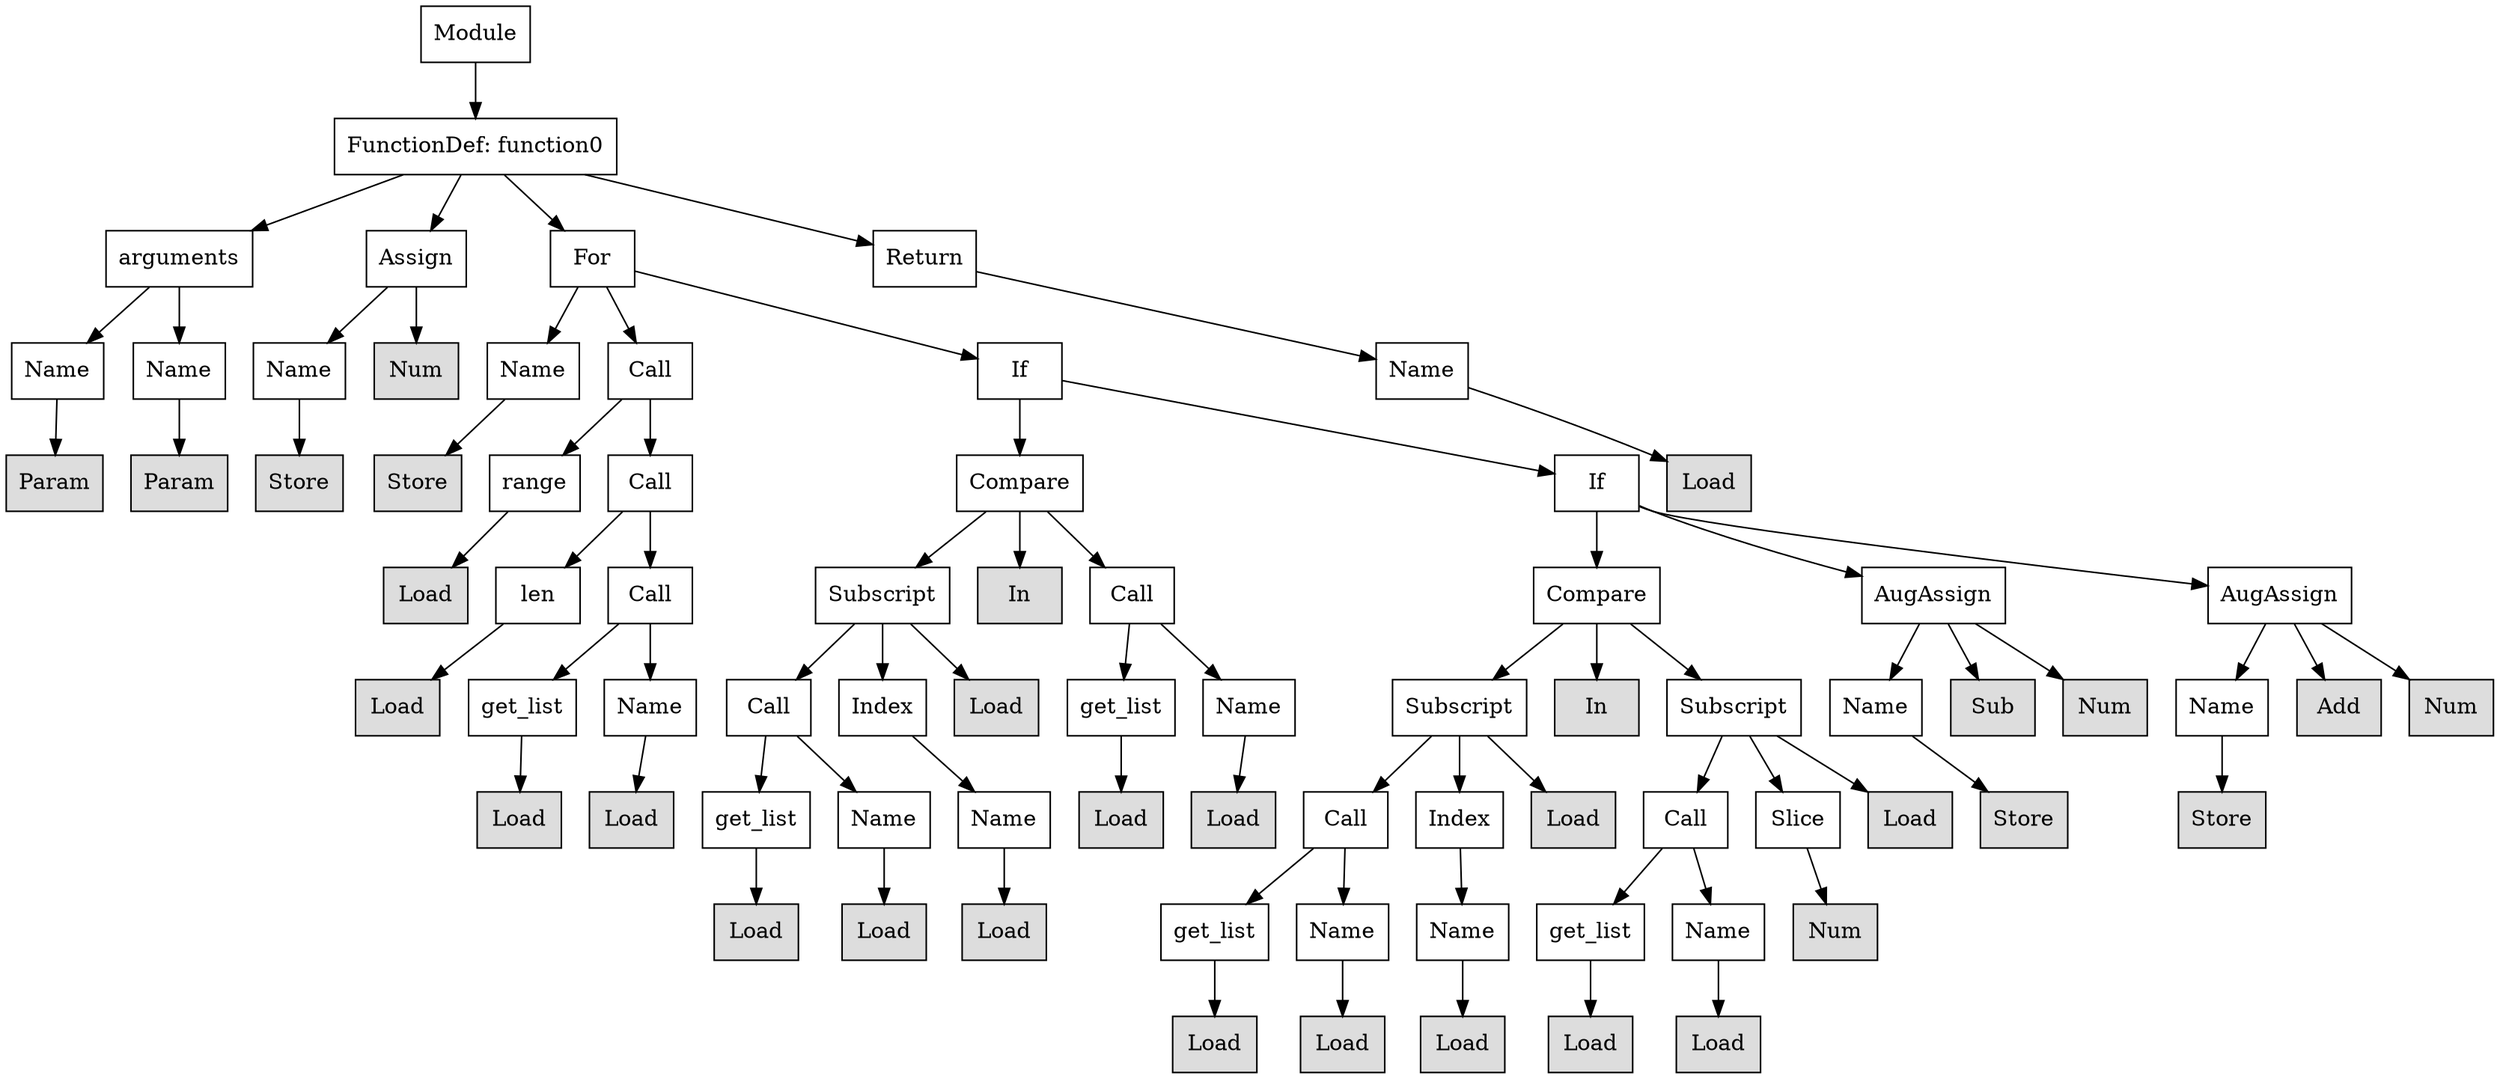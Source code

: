digraph G {
n0 [shape=rect, label="Module"];
n1 [shape=rect, label="FunctionDef: function0"];
n2 [shape=rect, label="arguments"];
n3 [shape=rect, label="Assign"];
n4 [shape=rect, label="For"];
n5 [shape=rect, label="Return"];
n6 [shape=rect, label="Name"];
n7 [shape=rect, label="Name"];
n8 [shape=rect, label="Name"];
n9 [shape=rect, label="Num" style="filled" fillcolor="#dddddd"];
n10 [shape=rect, label="Name"];
n11 [shape=rect, label="Call"];
n12 [shape=rect, label="If"];
n13 [shape=rect, label="Name"];
n14 [shape=rect, label="Param" style="filled" fillcolor="#dddddd"];
n15 [shape=rect, label="Param" style="filled" fillcolor="#dddddd"];
n16 [shape=rect, label="Store" style="filled" fillcolor="#dddddd"];
n17 [shape=rect, label="Store" style="filled" fillcolor="#dddddd"];
n18 [shape=rect, label="range"];
n19 [shape=rect, label="Call"];
n20 [shape=rect, label="Compare"];
n21 [shape=rect, label="If"];
n22 [shape=rect, label="Load" style="filled" fillcolor="#dddddd"];
n23 [shape=rect, label="Load" style="filled" fillcolor="#dddddd"];
n24 [shape=rect, label="len"];
n25 [shape=rect, label="Call"];
n26 [shape=rect, label="Subscript"];
n27 [shape=rect, label="In" style="filled" fillcolor="#dddddd"];
n28 [shape=rect, label="Call"];
n29 [shape=rect, label="Compare"];
n30 [shape=rect, label="AugAssign"];
n31 [shape=rect, label="AugAssign"];
n32 [shape=rect, label="Load" style="filled" fillcolor="#dddddd"];
n33 [shape=rect, label="get_list"];
n34 [shape=rect, label="Name"];
n35 [shape=rect, label="Call"];
n36 [shape=rect, label="Index"];
n37 [shape=rect, label="Load" style="filled" fillcolor="#dddddd"];
n38 [shape=rect, label="get_list"];
n39 [shape=rect, label="Name"];
n40 [shape=rect, label="Subscript"];
n41 [shape=rect, label="In" style="filled" fillcolor="#dddddd"];
n42 [shape=rect, label="Subscript"];
n43 [shape=rect, label="Name"];
n44 [shape=rect, label="Sub" style="filled" fillcolor="#dddddd"];
n45 [shape=rect, label="Num" style="filled" fillcolor="#dddddd"];
n46 [shape=rect, label="Name"];
n47 [shape=rect, label="Add" style="filled" fillcolor="#dddddd"];
n48 [shape=rect, label="Num" style="filled" fillcolor="#dddddd"];
n49 [shape=rect, label="Load" style="filled" fillcolor="#dddddd"];
n50 [shape=rect, label="Load" style="filled" fillcolor="#dddddd"];
n51 [shape=rect, label="get_list"];
n52 [shape=rect, label="Name"];
n53 [shape=rect, label="Name"];
n54 [shape=rect, label="Load" style="filled" fillcolor="#dddddd"];
n55 [shape=rect, label="Load" style="filled" fillcolor="#dddddd"];
n56 [shape=rect, label="Call"];
n57 [shape=rect, label="Index"];
n58 [shape=rect, label="Load" style="filled" fillcolor="#dddddd"];
n59 [shape=rect, label="Call"];
n60 [shape=rect, label="Slice"];
n61 [shape=rect, label="Load" style="filled" fillcolor="#dddddd"];
n62 [shape=rect, label="Store" style="filled" fillcolor="#dddddd"];
n63 [shape=rect, label="Store" style="filled" fillcolor="#dddddd"];
n64 [shape=rect, label="Load" style="filled" fillcolor="#dddddd"];
n65 [shape=rect, label="Load" style="filled" fillcolor="#dddddd"];
n66 [shape=rect, label="Load" style="filled" fillcolor="#dddddd"];
n67 [shape=rect, label="get_list"];
n68 [shape=rect, label="Name"];
n69 [shape=rect, label="Name"];
n70 [shape=rect, label="get_list"];
n71 [shape=rect, label="Name"];
n72 [shape=rect, label="Num" style="filled" fillcolor="#dddddd"];
n73 [shape=rect, label="Load" style="filled" fillcolor="#dddddd"];
n74 [shape=rect, label="Load" style="filled" fillcolor="#dddddd"];
n75 [shape=rect, label="Load" style="filled" fillcolor="#dddddd"];
n76 [shape=rect, label="Load" style="filled" fillcolor="#dddddd"];
n77 [shape=rect, label="Load" style="filled" fillcolor="#dddddd"];
n0 -> n1;
n1 -> n2;
n1 -> n3;
n1 -> n4;
n1 -> n5;
n2 -> n6;
n2 -> n7;
n3 -> n8;
n3 -> n9;
n4 -> n10;
n4 -> n11;
n4 -> n12;
n5 -> n13;
n6 -> n14;
n7 -> n15;
n8 -> n16;
n10 -> n17;
n11 -> n18;
n11 -> n19;
n12 -> n20;
n12 -> n21;
n13 -> n22;
n18 -> n23;
n19 -> n24;
n19 -> n25;
n20 -> n26;
n20 -> n27;
n20 -> n28;
n21 -> n29;
n21 -> n30;
n21 -> n31;
n24 -> n32;
n25 -> n33;
n25 -> n34;
n26 -> n35;
n26 -> n36;
n26 -> n37;
n28 -> n38;
n28 -> n39;
n29 -> n40;
n29 -> n41;
n29 -> n42;
n30 -> n43;
n30 -> n44;
n30 -> n45;
n31 -> n46;
n31 -> n47;
n31 -> n48;
n33 -> n49;
n34 -> n50;
n35 -> n51;
n35 -> n52;
n36 -> n53;
n38 -> n54;
n39 -> n55;
n40 -> n56;
n40 -> n57;
n40 -> n58;
n42 -> n59;
n42 -> n60;
n42 -> n61;
n43 -> n62;
n46 -> n63;
n51 -> n64;
n52 -> n65;
n53 -> n66;
n56 -> n67;
n56 -> n68;
n57 -> n69;
n59 -> n70;
n59 -> n71;
n60 -> n72;
n67 -> n73;
n68 -> n74;
n69 -> n75;
n70 -> n76;
n71 -> n77;
}
